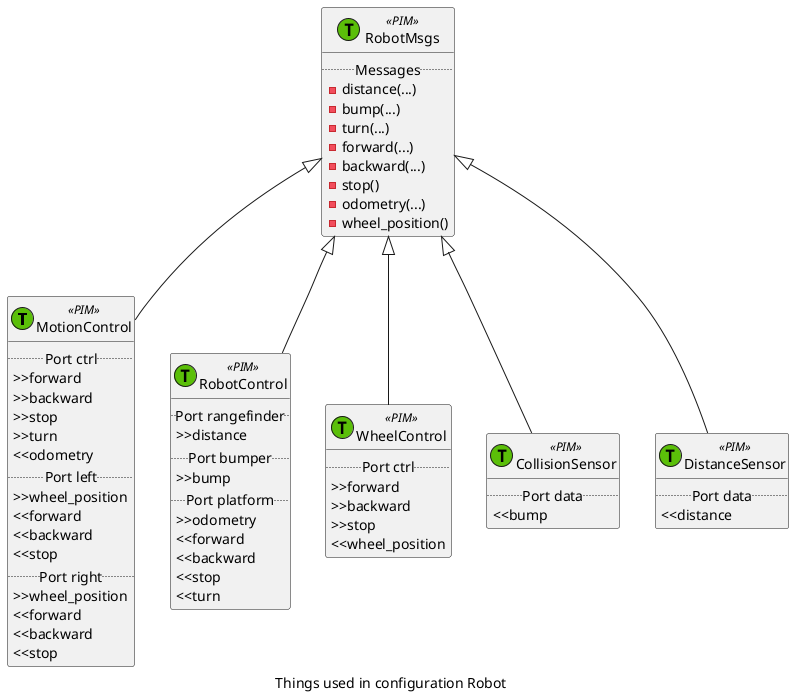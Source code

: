 @startuml
caption Things used in configuration Robot
class MotionControl <<(T,#5BBF09)PIM>> {
..Port ctrl..
>>forward
>>backward
>>stop
>>turn
<<odometry
..Port left..
>>wheel_position
<<forward
<<backward
<<stop
..Port right..
>>wheel_position
<<forward
<<backward
<<stop
}
class RobotMsgs <<(T,#5BBF09)PIM>> {
..Messages..
-distance(...)
-bump(...)
-turn(...)
-forward(...)
-backward(...)
-stop()
-odometry(...)
-wheel_position()
}
class RobotControl <<(T,#5BBF09)PIM>> {
..Port rangefinder..
>>distance
..Port bumper..
>>bump
..Port platform..
>>odometry
<<forward
<<backward
<<stop
<<turn
}
class WheelControl <<(T,#5BBF09)PIM>> {
..Port ctrl..
>>forward
>>backward
>>stop
<<wheel_position
}
class CollisionSensor <<(T,#5BBF09)PIM>> {
..Port data..
<<bump
}
class DistanceSensor <<(T,#5BBF09)PIM>> {
..Port data..
<<distance
}
RobotMsgs <|-- MotionControl
RobotMsgs <|-- RobotControl
RobotMsgs <|-- WheelControl
RobotMsgs <|-- CollisionSensor
RobotMsgs <|-- DistanceSensor
@enduml